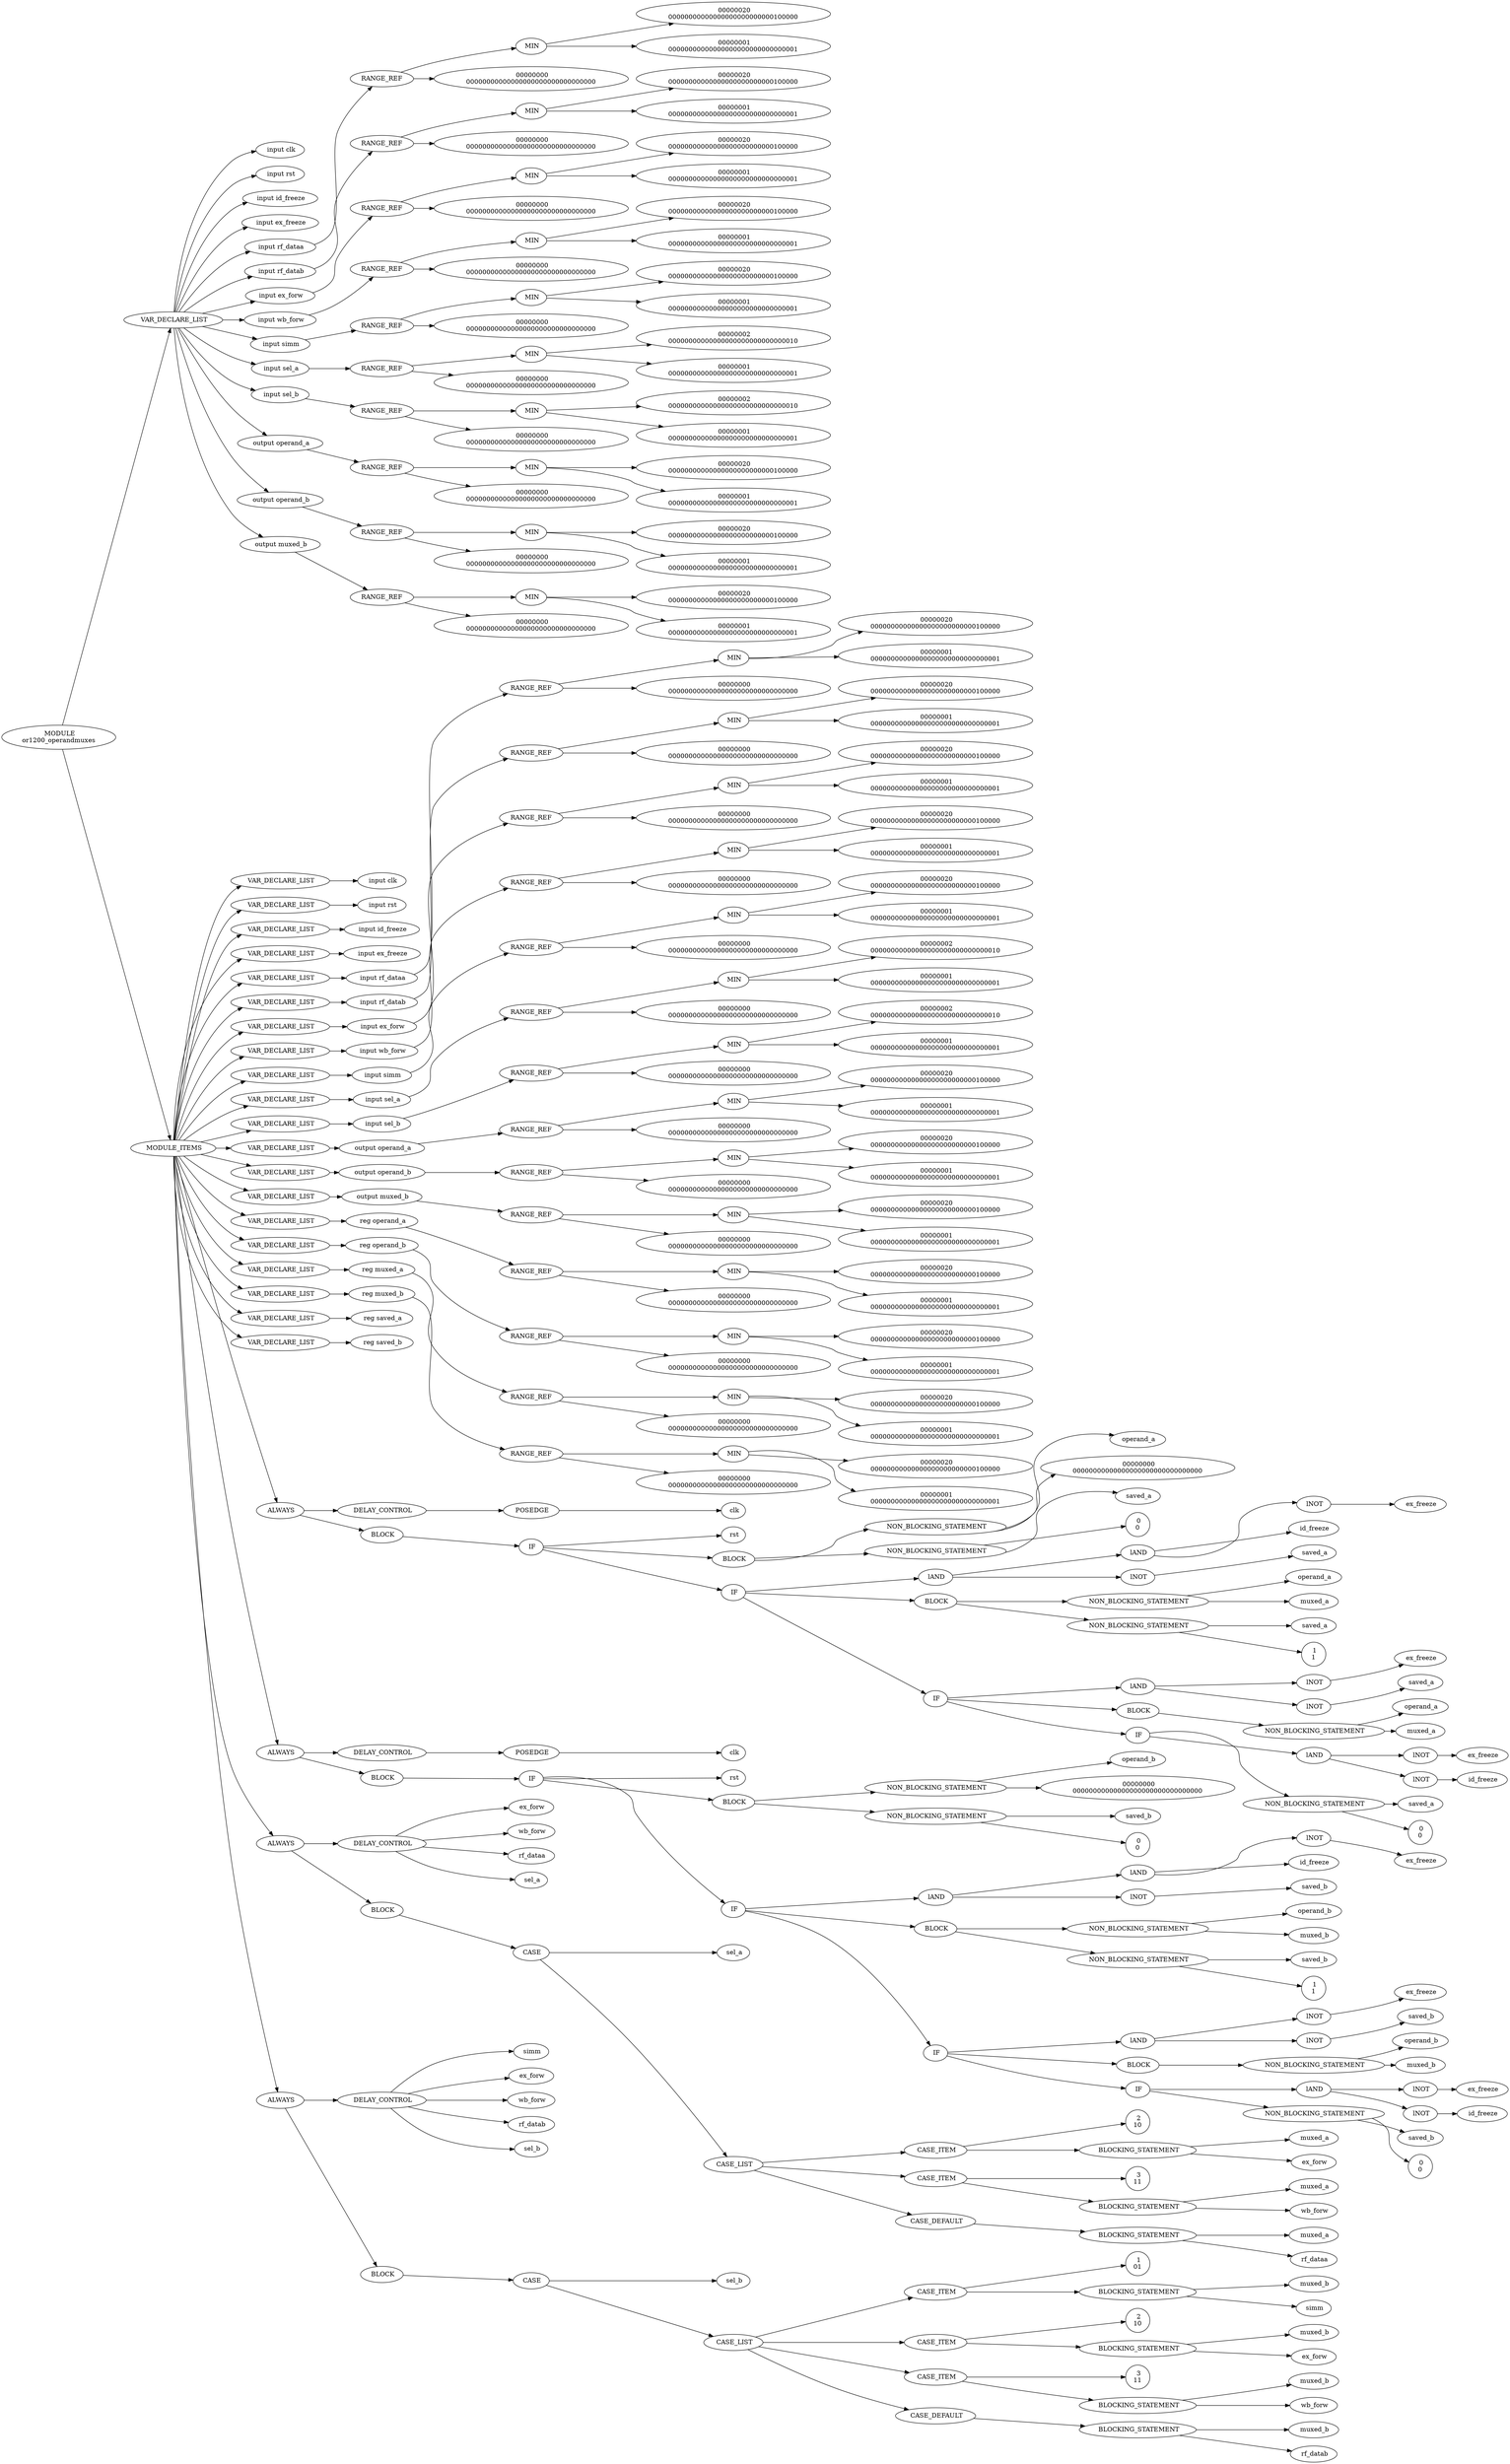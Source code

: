 digraph G {	
rankdir=LR;	
ranksep=.25;
	0 [label=< MODULE<br/>or1200_operandmuxes>];
	1 [label=< VAR_DECLARE_LIST>];
	0 -> 1;
	2 [label=< input clk>];
	1 -> 2;
	3 [label=< input rst>];
	1 -> 3;
	4 [label=< input id_freeze>];
	1 -> 4;
	5 [label=< input ex_freeze>];
	1 -> 5;
	6 [label=< input rf_dataa>];
	1 -> 6;
	7 [label=<RANGE_REF>];
	6 -> 7;
	8 [label=< MIN>];
	7 -> 8;
	9 [label=< 00000020<br/>00000000000000000000000000100000>];
	8 -> 9;
	10 [label=< 00000001<br/>00000000000000000000000000000001>];
	8 -> 10;
	11 [label=< 00000000<br/>00000000000000000000000000000000>];
	7 -> 11;
	12 [label=< input rf_datab>];
	1 -> 12;
	13 [label=<RANGE_REF>];
	12 -> 13;
	14 [label=< MIN>];
	13 -> 14;
	15 [label=< 00000020<br/>00000000000000000000000000100000>];
	14 -> 15;
	16 [label=< 00000001<br/>00000000000000000000000000000001>];
	14 -> 16;
	17 [label=< 00000000<br/>00000000000000000000000000000000>];
	13 -> 17;
	18 [label=< input ex_forw>];
	1 -> 18;
	19 [label=<RANGE_REF>];
	18 -> 19;
	20 [label=< MIN>];
	19 -> 20;
	21 [label=< 00000020<br/>00000000000000000000000000100000>];
	20 -> 21;
	22 [label=< 00000001<br/>00000000000000000000000000000001>];
	20 -> 22;
	23 [label=< 00000000<br/>00000000000000000000000000000000>];
	19 -> 23;
	24 [label=< input wb_forw>];
	1 -> 24;
	25 [label=<RANGE_REF>];
	24 -> 25;
	26 [label=< MIN>];
	25 -> 26;
	27 [label=< 00000020<br/>00000000000000000000000000100000>];
	26 -> 27;
	28 [label=< 00000001<br/>00000000000000000000000000000001>];
	26 -> 28;
	29 [label=< 00000000<br/>00000000000000000000000000000000>];
	25 -> 29;
	30 [label=< input simm>];
	1 -> 30;
	31 [label=<RANGE_REF>];
	30 -> 31;
	32 [label=< MIN>];
	31 -> 32;
	33 [label=< 00000020<br/>00000000000000000000000000100000>];
	32 -> 33;
	34 [label=< 00000001<br/>00000000000000000000000000000001>];
	32 -> 34;
	35 [label=< 00000000<br/>00000000000000000000000000000000>];
	31 -> 35;
	36 [label=< input sel_a>];
	1 -> 36;
	37 [label=<RANGE_REF>];
	36 -> 37;
	38 [label=< MIN>];
	37 -> 38;
	39 [label=< 00000002<br/>00000000000000000000000000000010>];
	38 -> 39;
	40 [label=< 00000001<br/>00000000000000000000000000000001>];
	38 -> 40;
	41 [label=< 00000000<br/>00000000000000000000000000000000>];
	37 -> 41;
	42 [label=< input sel_b>];
	1 -> 42;
	43 [label=<RANGE_REF>];
	42 -> 43;
	44 [label=< MIN>];
	43 -> 44;
	45 [label=< 00000002<br/>00000000000000000000000000000010>];
	44 -> 45;
	46 [label=< 00000001<br/>00000000000000000000000000000001>];
	44 -> 46;
	47 [label=< 00000000<br/>00000000000000000000000000000000>];
	43 -> 47;
	48 [label=< output operand_a>];
	1 -> 48;
	49 [label=<RANGE_REF>];
	48 -> 49;
	50 [label=< MIN>];
	49 -> 50;
	51 [label=< 00000020<br/>00000000000000000000000000100000>];
	50 -> 51;
	52 [label=< 00000001<br/>00000000000000000000000000000001>];
	50 -> 52;
	53 [label=< 00000000<br/>00000000000000000000000000000000>];
	49 -> 53;
	54 [label=< output operand_b>];
	1 -> 54;
	55 [label=<RANGE_REF>];
	54 -> 55;
	56 [label=< MIN>];
	55 -> 56;
	57 [label=< 00000020<br/>00000000000000000000000000100000>];
	56 -> 57;
	58 [label=< 00000001<br/>00000000000000000000000000000001>];
	56 -> 58;
	59 [label=< 00000000<br/>00000000000000000000000000000000>];
	55 -> 59;
	60 [label=< output muxed_b>];
	1 -> 60;
	61 [label=<RANGE_REF>];
	60 -> 61;
	62 [label=< MIN>];
	61 -> 62;
	63 [label=< 00000020<br/>00000000000000000000000000100000>];
	62 -> 63;
	64 [label=< 00000001<br/>00000000000000000000000000000001>];
	62 -> 64;
	65 [label=< 00000000<br/>00000000000000000000000000000000>];
	61 -> 65;
	66 [label=< MODULE_ITEMS>];
	0 -> 66;
	67 [label=< VAR_DECLARE_LIST>];
	66 -> 67;
	68 [label=< input clk>];
	67 -> 68;
	69 [label=< VAR_DECLARE_LIST>];
	66 -> 69;
	70 [label=< input rst>];
	69 -> 70;
	71 [label=< VAR_DECLARE_LIST>];
	66 -> 71;
	72 [label=< input id_freeze>];
	71 -> 72;
	73 [label=< VAR_DECLARE_LIST>];
	66 -> 73;
	74 [label=< input ex_freeze>];
	73 -> 74;
	75 [label=< VAR_DECLARE_LIST>];
	66 -> 75;
	76 [label=< input rf_dataa>];
	75 -> 76;
	77 [label=<RANGE_REF>];
	76 -> 77;
	78 [label=< MIN>];
	77 -> 78;
	79 [label=< 00000020<br/>00000000000000000000000000100000>];
	78 -> 79;
	80 [label=< 00000001<br/>00000000000000000000000000000001>];
	78 -> 80;
	81 [label=< 00000000<br/>00000000000000000000000000000000>];
	77 -> 81;
	82 [label=< VAR_DECLARE_LIST>];
	66 -> 82;
	83 [label=< input rf_datab>];
	82 -> 83;
	84 [label=<RANGE_REF>];
	83 -> 84;
	85 [label=< MIN>];
	84 -> 85;
	86 [label=< 00000020<br/>00000000000000000000000000100000>];
	85 -> 86;
	87 [label=< 00000001<br/>00000000000000000000000000000001>];
	85 -> 87;
	88 [label=< 00000000<br/>00000000000000000000000000000000>];
	84 -> 88;
	89 [label=< VAR_DECLARE_LIST>];
	66 -> 89;
	90 [label=< input ex_forw>];
	89 -> 90;
	91 [label=<RANGE_REF>];
	90 -> 91;
	92 [label=< MIN>];
	91 -> 92;
	93 [label=< 00000020<br/>00000000000000000000000000100000>];
	92 -> 93;
	94 [label=< 00000001<br/>00000000000000000000000000000001>];
	92 -> 94;
	95 [label=< 00000000<br/>00000000000000000000000000000000>];
	91 -> 95;
	96 [label=< VAR_DECLARE_LIST>];
	66 -> 96;
	97 [label=< input wb_forw>];
	96 -> 97;
	98 [label=<RANGE_REF>];
	97 -> 98;
	99 [label=< MIN>];
	98 -> 99;
	100 [label=< 00000020<br/>00000000000000000000000000100000>];
	99 -> 100;
	101 [label=< 00000001<br/>00000000000000000000000000000001>];
	99 -> 101;
	102 [label=< 00000000<br/>00000000000000000000000000000000>];
	98 -> 102;
	103 [label=< VAR_DECLARE_LIST>];
	66 -> 103;
	104 [label=< input simm>];
	103 -> 104;
	105 [label=<RANGE_REF>];
	104 -> 105;
	106 [label=< MIN>];
	105 -> 106;
	107 [label=< 00000020<br/>00000000000000000000000000100000>];
	106 -> 107;
	108 [label=< 00000001<br/>00000000000000000000000000000001>];
	106 -> 108;
	109 [label=< 00000000<br/>00000000000000000000000000000000>];
	105 -> 109;
	110 [label=< VAR_DECLARE_LIST>];
	66 -> 110;
	111 [label=< input sel_a>];
	110 -> 111;
	112 [label=<RANGE_REF>];
	111 -> 112;
	113 [label=< MIN>];
	112 -> 113;
	114 [label=< 00000002<br/>00000000000000000000000000000010>];
	113 -> 114;
	115 [label=< 00000001<br/>00000000000000000000000000000001>];
	113 -> 115;
	116 [label=< 00000000<br/>00000000000000000000000000000000>];
	112 -> 116;
	117 [label=< VAR_DECLARE_LIST>];
	66 -> 117;
	118 [label=< input sel_b>];
	117 -> 118;
	119 [label=<RANGE_REF>];
	118 -> 119;
	120 [label=< MIN>];
	119 -> 120;
	121 [label=< 00000002<br/>00000000000000000000000000000010>];
	120 -> 121;
	122 [label=< 00000001<br/>00000000000000000000000000000001>];
	120 -> 122;
	123 [label=< 00000000<br/>00000000000000000000000000000000>];
	119 -> 123;
	124 [label=< VAR_DECLARE_LIST>];
	66 -> 124;
	125 [label=< output operand_a>];
	124 -> 125;
	126 [label=<RANGE_REF>];
	125 -> 126;
	127 [label=< MIN>];
	126 -> 127;
	128 [label=< 00000020<br/>00000000000000000000000000100000>];
	127 -> 128;
	129 [label=< 00000001<br/>00000000000000000000000000000001>];
	127 -> 129;
	130 [label=< 00000000<br/>00000000000000000000000000000000>];
	126 -> 130;
	131 [label=< VAR_DECLARE_LIST>];
	66 -> 131;
	132 [label=< output operand_b>];
	131 -> 132;
	133 [label=<RANGE_REF>];
	132 -> 133;
	134 [label=< MIN>];
	133 -> 134;
	135 [label=< 00000020<br/>00000000000000000000000000100000>];
	134 -> 135;
	136 [label=< 00000001<br/>00000000000000000000000000000001>];
	134 -> 136;
	137 [label=< 00000000<br/>00000000000000000000000000000000>];
	133 -> 137;
	138 [label=< VAR_DECLARE_LIST>];
	66 -> 138;
	139 [label=< output muxed_b>];
	138 -> 139;
	140 [label=<RANGE_REF>];
	139 -> 140;
	141 [label=< MIN>];
	140 -> 141;
	142 [label=< 00000020<br/>00000000000000000000000000100000>];
	141 -> 142;
	143 [label=< 00000001<br/>00000000000000000000000000000001>];
	141 -> 143;
	144 [label=< 00000000<br/>00000000000000000000000000000000>];
	140 -> 144;
	145 [label=< VAR_DECLARE_LIST>];
	66 -> 145;
	146 [label=< reg operand_a>];
	145 -> 146;
	147 [label=<RANGE_REF>];
	146 -> 147;
	148 [label=< MIN>];
	147 -> 148;
	149 [label=< 00000020<br/>00000000000000000000000000100000>];
	148 -> 149;
	150 [label=< 00000001<br/>00000000000000000000000000000001>];
	148 -> 150;
	151 [label=< 00000000<br/>00000000000000000000000000000000>];
	147 -> 151;
	152 [label=< VAR_DECLARE_LIST>];
	66 -> 152;
	153 [label=< reg operand_b>];
	152 -> 153;
	154 [label=<RANGE_REF>];
	153 -> 154;
	155 [label=< MIN>];
	154 -> 155;
	156 [label=< 00000020<br/>00000000000000000000000000100000>];
	155 -> 156;
	157 [label=< 00000001<br/>00000000000000000000000000000001>];
	155 -> 157;
	158 [label=< 00000000<br/>00000000000000000000000000000000>];
	154 -> 158;
	159 [label=< VAR_DECLARE_LIST>];
	66 -> 159;
	160 [label=< reg muxed_a>];
	159 -> 160;
	161 [label=<RANGE_REF>];
	160 -> 161;
	162 [label=< MIN>];
	161 -> 162;
	163 [label=< 00000020<br/>00000000000000000000000000100000>];
	162 -> 163;
	164 [label=< 00000001<br/>00000000000000000000000000000001>];
	162 -> 164;
	165 [label=< 00000000<br/>00000000000000000000000000000000>];
	161 -> 165;
	166 [label=< VAR_DECLARE_LIST>];
	66 -> 166;
	167 [label=< reg muxed_b>];
	166 -> 167;
	168 [label=<RANGE_REF>];
	167 -> 168;
	169 [label=< MIN>];
	168 -> 169;
	170 [label=< 00000020<br/>00000000000000000000000000100000>];
	169 -> 170;
	171 [label=< 00000001<br/>00000000000000000000000000000001>];
	169 -> 171;
	172 [label=< 00000000<br/>00000000000000000000000000000000>];
	168 -> 172;
	173 [label=< VAR_DECLARE_LIST>];
	66 -> 173;
	174 [label=< reg saved_a>];
	173 -> 174;
	175 [label=< VAR_DECLARE_LIST>];
	66 -> 175;
	176 [label=< reg saved_b>];
	175 -> 176;
	177 [label=< ALWAYS>];
	66 -> 177;
	178 [label=< DELAY_CONTROL>];
	177 -> 178;
	179 [label=< POSEDGE>];
	178 -> 179;
	180 [label=< clk>];
	179 -> 180;
	181 [label=< BLOCK>];
	177 -> 181;
	182 [label=< IF>];
	181 -> 182;
	183 [label=< rst>];
	182 -> 183;
	184 [label=< BLOCK>];
	182 -> 184;
	185 [label=< NON_BLOCKING_STATEMENT>];
	184 -> 185;
	186 [label=< operand_a>];
	185 -> 186;
	187 [label=< 00000000<br/>00000000000000000000000000000000>];
	185 -> 187;
	188 [label=< NON_BLOCKING_STATEMENT>];
	184 -> 188;
	189 [label=< saved_a>];
	188 -> 189;
	190 [label=< 0<br/>0>];
	188 -> 190;
	191 [label=< IF>];
	182 -> 191;
	192 [label=< lAND>];
	191 -> 192;
	193 [label=< lAND>];
	192 -> 193;
	194 [label=< lNOT>];
	193 -> 194;
	195 [label=< ex_freeze>];
	194 -> 195;
	196 [label=< id_freeze>];
	193 -> 196;
	197 [label=< lNOT>];
	192 -> 197;
	198 [label=< saved_a>];
	197 -> 198;
	199 [label=< BLOCK>];
	191 -> 199;
	200 [label=< NON_BLOCKING_STATEMENT>];
	199 -> 200;
	201 [label=< operand_a>];
	200 -> 201;
	202 [label=< muxed_a>];
	200 -> 202;
	203 [label=< NON_BLOCKING_STATEMENT>];
	199 -> 203;
	204 [label=< saved_a>];
	203 -> 204;
	205 [label=< 1<br/>1>];
	203 -> 205;
	206 [label=< IF>];
	191 -> 206;
	207 [label=< lAND>];
	206 -> 207;
	208 [label=< lNOT>];
	207 -> 208;
	209 [label=< ex_freeze>];
	208 -> 209;
	210 [label=< lNOT>];
	207 -> 210;
	211 [label=< saved_a>];
	210 -> 211;
	212 [label=< BLOCK>];
	206 -> 212;
	213 [label=< NON_BLOCKING_STATEMENT>];
	212 -> 213;
	214 [label=< operand_a>];
	213 -> 214;
	215 [label=< muxed_a>];
	213 -> 215;
	216 [label=< IF>];
	206 -> 216;
	217 [label=< lAND>];
	216 -> 217;
	218 [label=< lNOT>];
	217 -> 218;
	219 [label=< ex_freeze>];
	218 -> 219;
	220 [label=< lNOT>];
	217 -> 220;
	221 [label=< id_freeze>];
	220 -> 221;
	222 [label=< NON_BLOCKING_STATEMENT>];
	216 -> 222;
	223 [label=< saved_a>];
	222 -> 223;
	224 [label=< 0<br/>0>];
	222 -> 224;
	225 [label=< ALWAYS>];
	66 -> 225;
	226 [label=< DELAY_CONTROL>];
	225 -> 226;
	227 [label=< POSEDGE>];
	226 -> 227;
	228 [label=< clk>];
	227 -> 228;
	229 [label=< BLOCK>];
	225 -> 229;
	230 [label=< IF>];
	229 -> 230;
	231 [label=< rst>];
	230 -> 231;
	232 [label=< BLOCK>];
	230 -> 232;
	233 [label=< NON_BLOCKING_STATEMENT>];
	232 -> 233;
	234 [label=< operand_b>];
	233 -> 234;
	235 [label=< 00000000<br/>00000000000000000000000000000000>];
	233 -> 235;
	236 [label=< NON_BLOCKING_STATEMENT>];
	232 -> 236;
	237 [label=< saved_b>];
	236 -> 237;
	238 [label=< 0<br/>0>];
	236 -> 238;
	239 [label=< IF>];
	230 -> 239;
	240 [label=< lAND>];
	239 -> 240;
	241 [label=< lAND>];
	240 -> 241;
	242 [label=< lNOT>];
	241 -> 242;
	243 [label=< ex_freeze>];
	242 -> 243;
	244 [label=< id_freeze>];
	241 -> 244;
	245 [label=< lNOT>];
	240 -> 245;
	246 [label=< saved_b>];
	245 -> 246;
	247 [label=< BLOCK>];
	239 -> 247;
	248 [label=< NON_BLOCKING_STATEMENT>];
	247 -> 248;
	249 [label=< operand_b>];
	248 -> 249;
	250 [label=< muxed_b>];
	248 -> 250;
	251 [label=< NON_BLOCKING_STATEMENT>];
	247 -> 251;
	252 [label=< saved_b>];
	251 -> 252;
	253 [label=< 1<br/>1>];
	251 -> 253;
	254 [label=< IF>];
	239 -> 254;
	255 [label=< lAND>];
	254 -> 255;
	256 [label=< lNOT>];
	255 -> 256;
	257 [label=< ex_freeze>];
	256 -> 257;
	258 [label=< lNOT>];
	255 -> 258;
	259 [label=< saved_b>];
	258 -> 259;
	260 [label=< BLOCK>];
	254 -> 260;
	261 [label=< NON_BLOCKING_STATEMENT>];
	260 -> 261;
	262 [label=< operand_b>];
	261 -> 262;
	263 [label=< muxed_b>];
	261 -> 263;
	264 [label=< IF>];
	254 -> 264;
	265 [label=< lAND>];
	264 -> 265;
	266 [label=< lNOT>];
	265 -> 266;
	267 [label=< ex_freeze>];
	266 -> 267;
	268 [label=< lNOT>];
	265 -> 268;
	269 [label=< id_freeze>];
	268 -> 269;
	270 [label=< NON_BLOCKING_STATEMENT>];
	264 -> 270;
	271 [label=< saved_b>];
	270 -> 271;
	272 [label=< 0<br/>0>];
	270 -> 272;
	273 [label=< ALWAYS>];
	66 -> 273;
	274 [label=< DELAY_CONTROL>];
	273 -> 274;
	275 [label=< ex_forw>];
	274 -> 275;
	276 [label=< wb_forw>];
	274 -> 276;
	277 [label=< rf_dataa>];
	274 -> 277;
	278 [label=< sel_a>];
	274 -> 278;
	279 [label=< BLOCK>];
	273 -> 279;
	280 [label=< CASE>];
	279 -> 280;
	281 [label=< sel_a>];
	280 -> 281;
	282 [label=< CASE_LIST>];
	280 -> 282;
	283 [label=< CASE_ITEM>];
	282 -> 283;
	284 [label=< 2<br/>10>];
	283 -> 284;
	285 [label=< BLOCKING_STATEMENT>];
	283 -> 285;
	286 [label=< muxed_a>];
	285 -> 286;
	287 [label=< ex_forw>];
	285 -> 287;
	288 [label=< CASE_ITEM>];
	282 -> 288;
	289 [label=< 3<br/>11>];
	288 -> 289;
	290 [label=< BLOCKING_STATEMENT>];
	288 -> 290;
	291 [label=< muxed_a>];
	290 -> 291;
	292 [label=< wb_forw>];
	290 -> 292;
	293 [label=< CASE_DEFAULT>];
	282 -> 293;
	294 [label=< BLOCKING_STATEMENT>];
	293 -> 294;
	295 [label=< muxed_a>];
	294 -> 295;
	296 [label=< rf_dataa>];
	294 -> 296;
	297 [label=< ALWAYS>];
	66 -> 297;
	298 [label=< DELAY_CONTROL>];
	297 -> 298;
	299 [label=< simm>];
	298 -> 299;
	300 [label=< ex_forw>];
	298 -> 300;
	301 [label=< wb_forw>];
	298 -> 301;
	302 [label=< rf_datab>];
	298 -> 302;
	303 [label=< sel_b>];
	298 -> 303;
	304 [label=< BLOCK>];
	297 -> 304;
	305 [label=< CASE>];
	304 -> 305;
	306 [label=< sel_b>];
	305 -> 306;
	307 [label=< CASE_LIST>];
	305 -> 307;
	308 [label=< CASE_ITEM>];
	307 -> 308;
	309 [label=< 1<br/>01>];
	308 -> 309;
	310 [label=< BLOCKING_STATEMENT>];
	308 -> 310;
	311 [label=< muxed_b>];
	310 -> 311;
	312 [label=< simm>];
	310 -> 312;
	313 [label=< CASE_ITEM>];
	307 -> 313;
	314 [label=< 2<br/>10>];
	313 -> 314;
	315 [label=< BLOCKING_STATEMENT>];
	313 -> 315;
	316 [label=< muxed_b>];
	315 -> 316;
	317 [label=< ex_forw>];
	315 -> 317;
	318 [label=< CASE_ITEM>];
	307 -> 318;
	319 [label=< 3<br/>11>];
	318 -> 319;
	320 [label=< BLOCKING_STATEMENT>];
	318 -> 320;
	321 [label=< muxed_b>];
	320 -> 321;
	322 [label=< wb_forw>];
	320 -> 322;
	323 [label=< CASE_DEFAULT>];
	307 -> 323;
	324 [label=< BLOCKING_STATEMENT>];
	323 -> 324;
	325 [label=< muxed_b>];
	324 -> 325;
	326 [label=< rf_datab>];
	324 -> 326;
}
